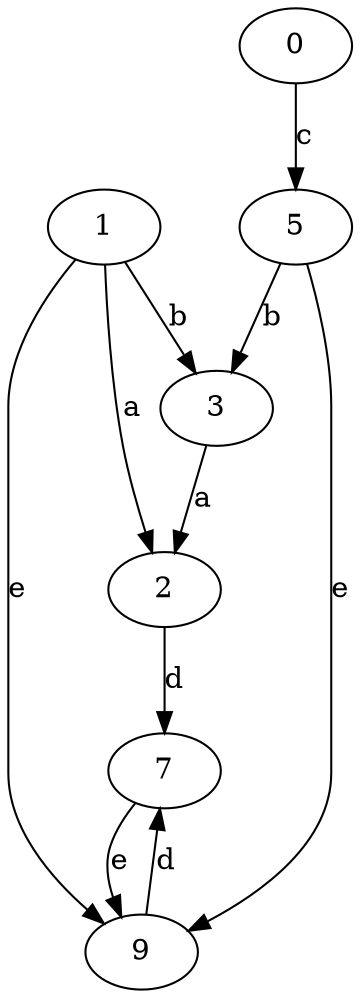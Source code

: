 strict digraph  {
2;
3;
0;
5;
7;
9;
1;
2 -> 7  [label=d];
3 -> 2  [label=a];
0 -> 5  [label=c];
5 -> 3  [label=b];
5 -> 9  [label=e];
7 -> 9  [label=e];
9 -> 7  [label=d];
1 -> 2  [label=a];
1 -> 3  [label=b];
1 -> 9  [label=e];
}
